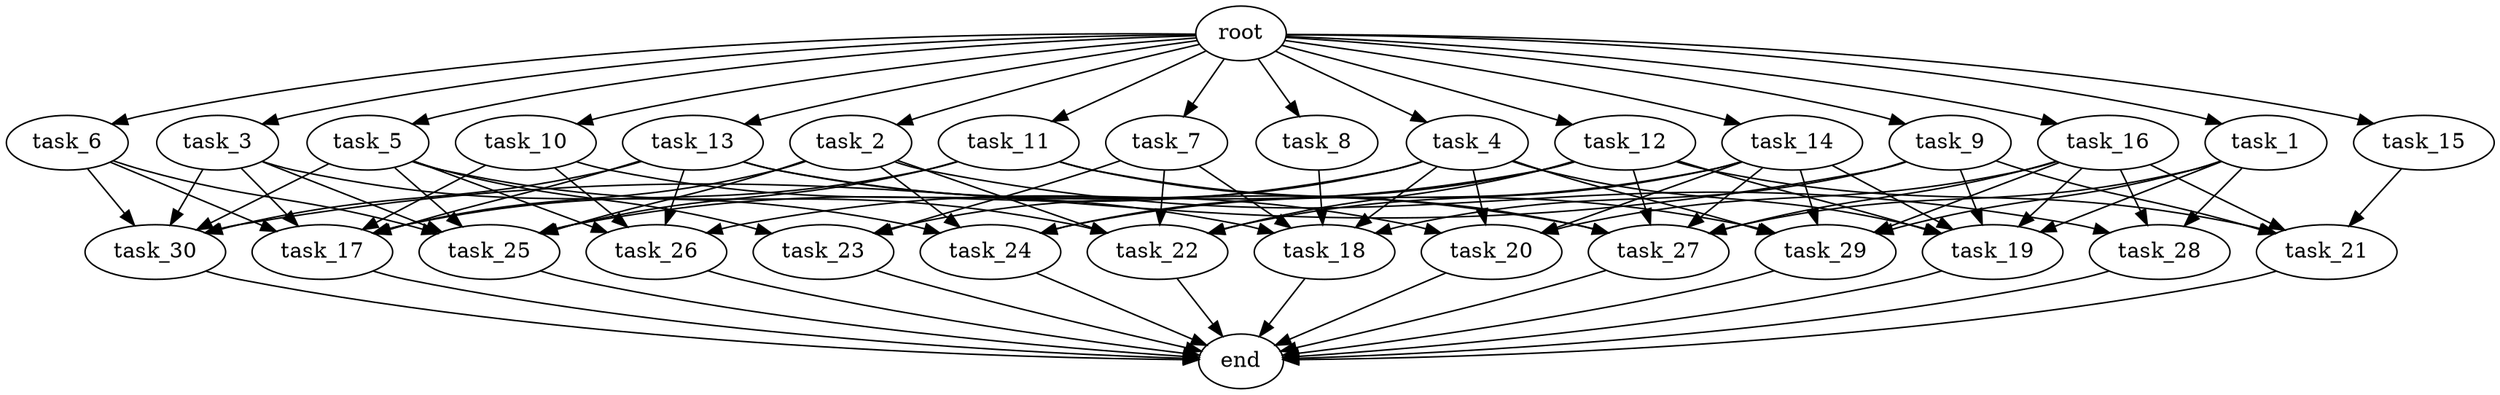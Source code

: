 digraph G {
  root [size="0.000000e+00"];
  task_1 [size="1.323778e+10"];
  task_2 [size="8.617021e+10"];
  task_3 [size="8.342965e+10"];
  task_4 [size="5.739071e+10"];
  task_5 [size="2.793491e+10"];
  task_6 [size="2.458643e+10"];
  task_7 [size="1.752275e+10"];
  task_8 [size="1.099652e+10"];
  task_9 [size="2.482900e+10"];
  task_10 [size="6.401721e+10"];
  task_11 [size="7.545382e+10"];
  task_12 [size="6.716732e+09"];
  task_13 [size="3.774874e+10"];
  task_14 [size="6.733340e+07"];
  task_15 [size="4.608266e+10"];
  task_16 [size="7.988582e+10"];
  task_17 [size="6.775577e+10"];
  task_18 [size="3.950774e+10"];
  task_19 [size="5.415148e+10"];
  task_20 [size="4.039581e+10"];
  task_21 [size="5.250983e+10"];
  task_22 [size="9.621087e+10"];
  task_23 [size="9.432910e+10"];
  task_24 [size="3.540001e+10"];
  task_25 [size="6.055566e+10"];
  task_26 [size="7.183840e+10"];
  task_27 [size="7.493684e+10"];
  task_28 [size="7.516561e+10"];
  task_29 [size="5.235181e+10"];
  task_30 [size="4.077375e+10"];
  end [size="0.000000e+00"];

  root -> task_1 [size="1.000000e-12"];
  root -> task_2 [size="1.000000e-12"];
  root -> task_3 [size="1.000000e-12"];
  root -> task_4 [size="1.000000e-12"];
  root -> task_5 [size="1.000000e-12"];
  root -> task_6 [size="1.000000e-12"];
  root -> task_7 [size="1.000000e-12"];
  root -> task_8 [size="1.000000e-12"];
  root -> task_9 [size="1.000000e-12"];
  root -> task_10 [size="1.000000e-12"];
  root -> task_11 [size="1.000000e-12"];
  root -> task_12 [size="1.000000e-12"];
  root -> task_13 [size="1.000000e-12"];
  root -> task_14 [size="1.000000e-12"];
  root -> task_15 [size="1.000000e-12"];
  root -> task_16 [size="1.000000e-12"];
  task_1 -> task_19 [size="9.025247e+07"];
  task_1 -> task_27 [size="1.248947e+08"];
  task_1 -> task_28 [size="2.505520e+08"];
  task_1 -> task_29 [size="1.047036e+08"];
  task_2 -> task_17 [size="1.129263e+08"];
  task_2 -> task_22 [size="1.924217e+08"];
  task_2 -> task_24 [size="8.850002e+07"];
  task_2 -> task_25 [size="1.009261e+08"];
  task_2 -> task_28 [size="2.505520e+08"];
  task_3 -> task_17 [size="1.129263e+08"];
  task_3 -> task_24 [size="8.850002e+07"];
  task_3 -> task_25 [size="1.009261e+08"];
  task_3 -> task_30 [size="8.154750e+07"];
  task_4 -> task_18 [size="7.901548e+07"];
  task_4 -> task_19 [size="9.025247e+07"];
  task_4 -> task_20 [size="1.009895e+08"];
  task_4 -> task_23 [size="3.144303e+08"];
  task_4 -> task_25 [size="1.009261e+08"];
  task_4 -> task_29 [size="1.047036e+08"];
  task_5 -> task_22 [size="1.924217e+08"];
  task_5 -> task_23 [size="3.144303e+08"];
  task_5 -> task_25 [size="1.009261e+08"];
  task_5 -> task_26 [size="1.795960e+08"];
  task_5 -> task_30 [size="8.154750e+07"];
  task_6 -> task_17 [size="1.129263e+08"];
  task_6 -> task_25 [size="1.009261e+08"];
  task_6 -> task_30 [size="8.154750e+07"];
  task_7 -> task_18 [size="7.901548e+07"];
  task_7 -> task_22 [size="1.924217e+08"];
  task_7 -> task_23 [size="3.144303e+08"];
  task_8 -> task_18 [size="7.901548e+07"];
  task_9 -> task_18 [size="7.901548e+07"];
  task_9 -> task_19 [size="9.025247e+07"];
  task_9 -> task_21 [size="1.312746e+08"];
  task_9 -> task_30 [size="8.154750e+07"];
  task_10 -> task_17 [size="1.129263e+08"];
  task_10 -> task_18 [size="7.901548e+07"];
  task_10 -> task_26 [size="1.795960e+08"];
  task_11 -> task_17 [size="1.129263e+08"];
  task_11 -> task_25 [size="1.009261e+08"];
  task_11 -> task_27 [size="1.248947e+08"];
  task_11 -> task_29 [size="1.047036e+08"];
  task_12 -> task_19 [size="9.025247e+07"];
  task_12 -> task_21 [size="1.312746e+08"];
  task_12 -> task_22 [size="1.924217e+08"];
  task_12 -> task_24 [size="8.850002e+07"];
  task_12 -> task_26 [size="1.795960e+08"];
  task_12 -> task_27 [size="1.248947e+08"];
  task_13 -> task_17 [size="1.129263e+08"];
  task_13 -> task_20 [size="1.009895e+08"];
  task_13 -> task_26 [size="1.795960e+08"];
  task_13 -> task_27 [size="1.248947e+08"];
  task_13 -> task_30 [size="8.154750e+07"];
  task_14 -> task_19 [size="9.025247e+07"];
  task_14 -> task_20 [size="1.009895e+08"];
  task_14 -> task_22 [size="1.924217e+08"];
  task_14 -> task_24 [size="8.850002e+07"];
  task_14 -> task_27 [size="1.248947e+08"];
  task_14 -> task_29 [size="1.047036e+08"];
  task_15 -> task_21 [size="1.312746e+08"];
  task_16 -> task_19 [size="9.025247e+07"];
  task_16 -> task_20 [size="1.009895e+08"];
  task_16 -> task_21 [size="1.312746e+08"];
  task_16 -> task_27 [size="1.248947e+08"];
  task_16 -> task_28 [size="2.505520e+08"];
  task_16 -> task_29 [size="1.047036e+08"];
  task_17 -> end [size="1.000000e-12"];
  task_18 -> end [size="1.000000e-12"];
  task_19 -> end [size="1.000000e-12"];
  task_20 -> end [size="1.000000e-12"];
  task_21 -> end [size="1.000000e-12"];
  task_22 -> end [size="1.000000e-12"];
  task_23 -> end [size="1.000000e-12"];
  task_24 -> end [size="1.000000e-12"];
  task_25 -> end [size="1.000000e-12"];
  task_26 -> end [size="1.000000e-12"];
  task_27 -> end [size="1.000000e-12"];
  task_28 -> end [size="1.000000e-12"];
  task_29 -> end [size="1.000000e-12"];
  task_30 -> end [size="1.000000e-12"];
}
